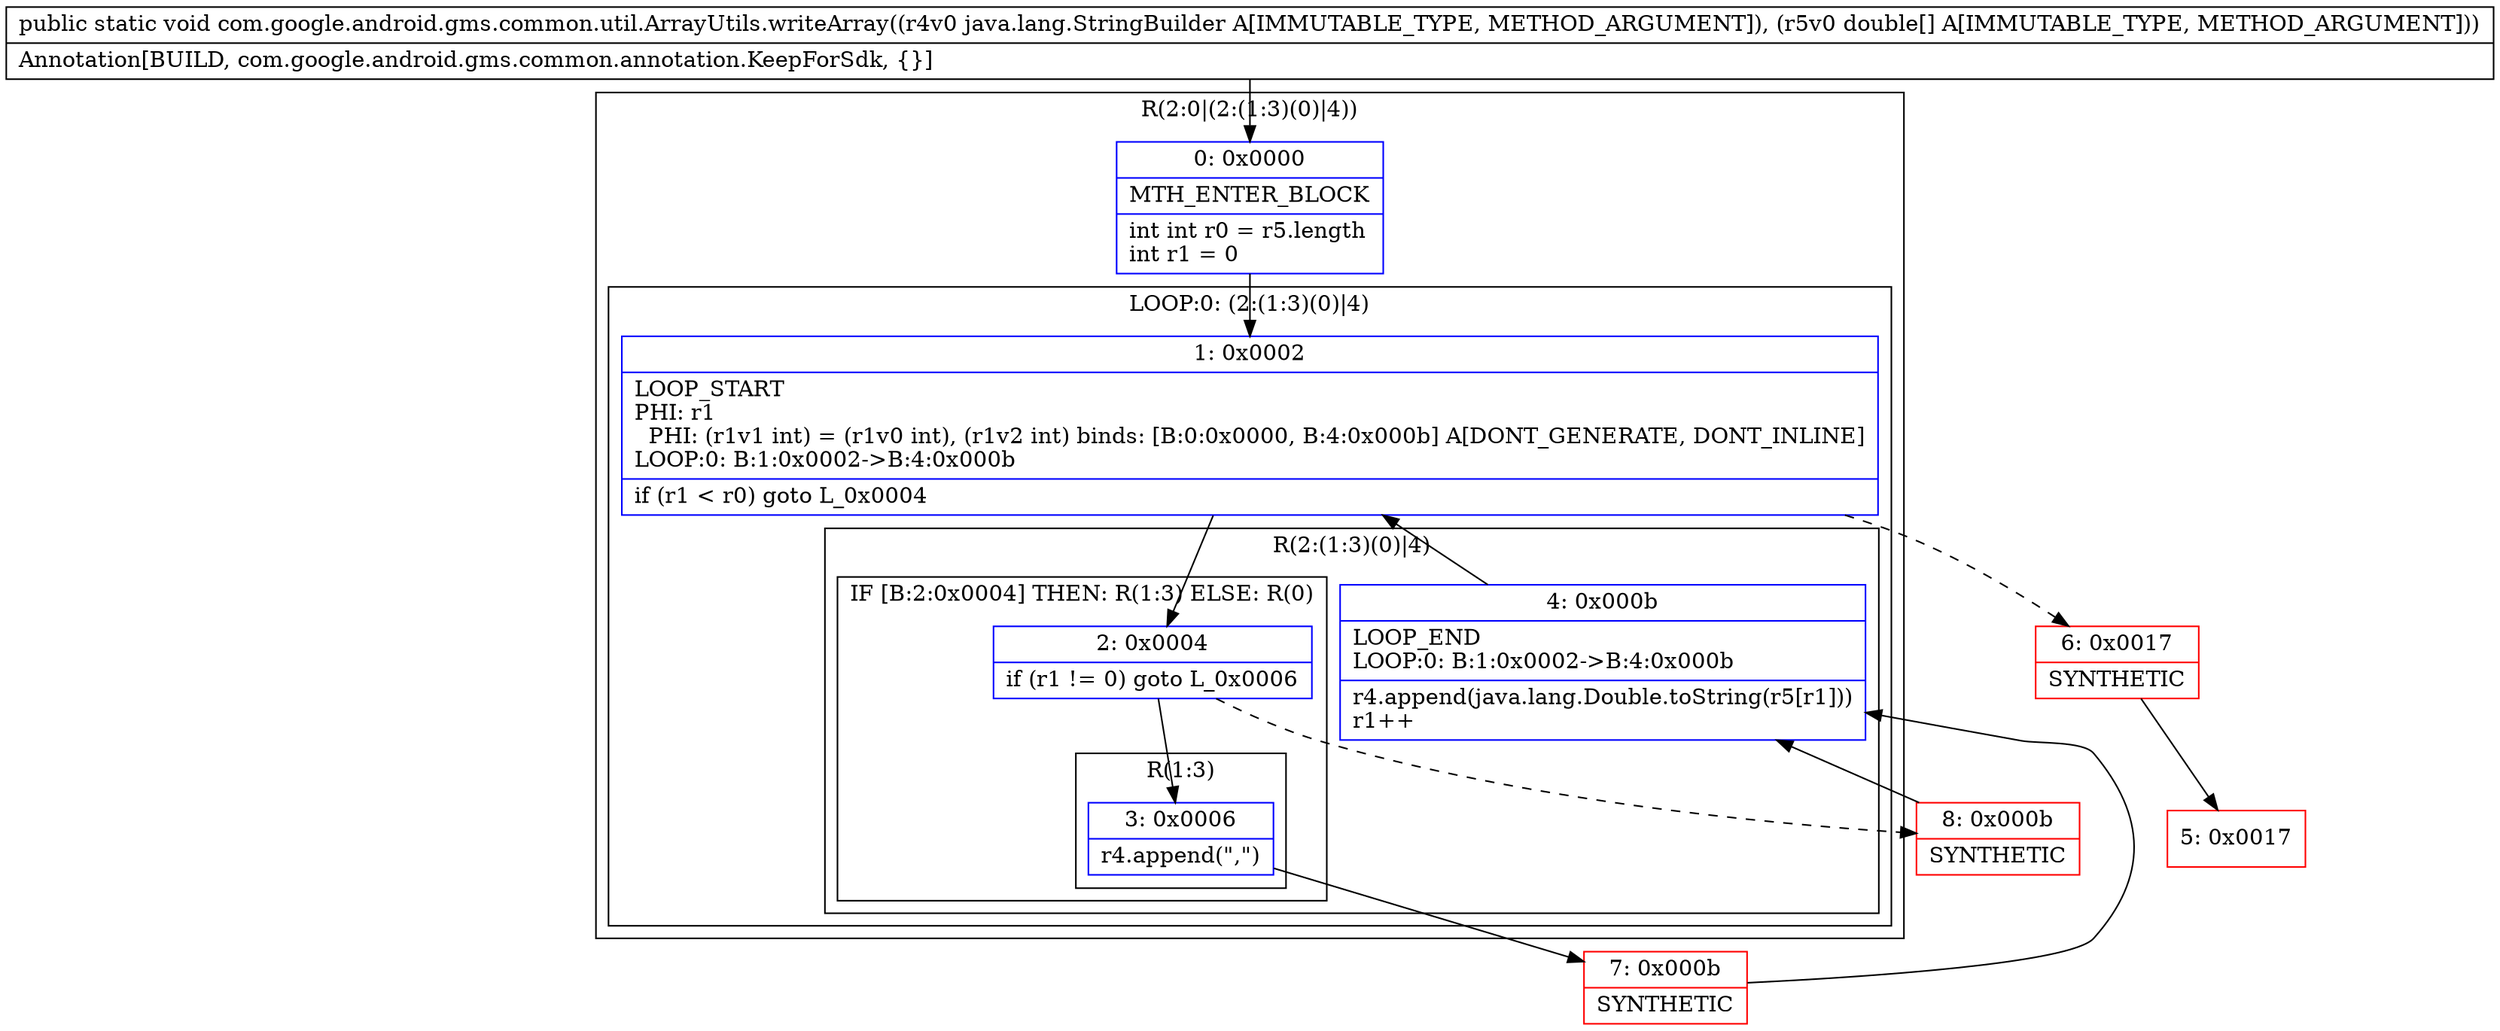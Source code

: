 digraph "CFG forcom.google.android.gms.common.util.ArrayUtils.writeArray(Ljava\/lang\/StringBuilder;[D)V" {
subgraph cluster_Region_452582335 {
label = "R(2:0|(2:(1:3)(0)|4))";
node [shape=record,color=blue];
Node_0 [shape=record,label="{0\:\ 0x0000|MTH_ENTER_BLOCK\l|int int r0 = r5.length\lint r1 = 0\l}"];
subgraph cluster_LoopRegion_1342491486 {
label = "LOOP:0: (2:(1:3)(0)|4)";
node [shape=record,color=blue];
Node_1 [shape=record,label="{1\:\ 0x0002|LOOP_START\lPHI: r1 \l  PHI: (r1v1 int) = (r1v0 int), (r1v2 int) binds: [B:0:0x0000, B:4:0x000b] A[DONT_GENERATE, DONT_INLINE]\lLOOP:0: B:1:0x0002\-\>B:4:0x000b\l|if (r1 \< r0) goto L_0x0004\l}"];
subgraph cluster_Region_413579332 {
label = "R(2:(1:3)(0)|4)";
node [shape=record,color=blue];
subgraph cluster_IfRegion_1665026200 {
label = "IF [B:2:0x0004] THEN: R(1:3) ELSE: R(0)";
node [shape=record,color=blue];
Node_2 [shape=record,label="{2\:\ 0x0004|if (r1 != 0) goto L_0x0006\l}"];
subgraph cluster_Region_418420765 {
label = "R(1:3)";
node [shape=record,color=blue];
Node_3 [shape=record,label="{3\:\ 0x0006|r4.append(\",\")\l}"];
}
subgraph cluster_Region_2010287458 {
label = "R(0)";
node [shape=record,color=blue];
}
}
Node_4 [shape=record,label="{4\:\ 0x000b|LOOP_END\lLOOP:0: B:1:0x0002\-\>B:4:0x000b\l|r4.append(java.lang.Double.toString(r5[r1]))\lr1++\l}"];
}
}
}
Node_5 [shape=record,color=red,label="{5\:\ 0x0017}"];
Node_6 [shape=record,color=red,label="{6\:\ 0x0017|SYNTHETIC\l}"];
Node_7 [shape=record,color=red,label="{7\:\ 0x000b|SYNTHETIC\l}"];
Node_8 [shape=record,color=red,label="{8\:\ 0x000b|SYNTHETIC\l}"];
MethodNode[shape=record,label="{public static void com.google.android.gms.common.util.ArrayUtils.writeArray((r4v0 java.lang.StringBuilder A[IMMUTABLE_TYPE, METHOD_ARGUMENT]), (r5v0 double[] A[IMMUTABLE_TYPE, METHOD_ARGUMENT]))  | Annotation[BUILD, com.google.android.gms.common.annotation.KeepForSdk, \{\}]\l}"];
MethodNode -> Node_0;
Node_0 -> Node_1;
Node_1 -> Node_2;
Node_1 -> Node_6[style=dashed];
Node_2 -> Node_3;
Node_2 -> Node_8[style=dashed];
Node_3 -> Node_7;
Node_4 -> Node_1;
Node_6 -> Node_5;
Node_7 -> Node_4;
Node_8 -> Node_4;
}

